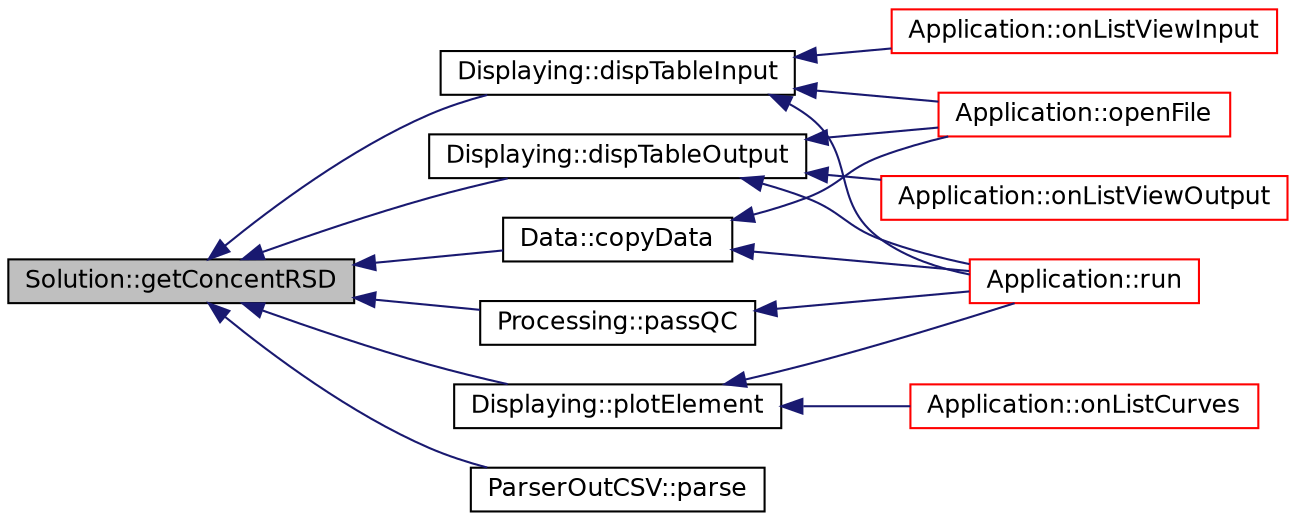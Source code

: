 digraph "Solution::getConcentRSD"
{
 // INTERACTIVE_SVG=YES
  edge [fontname="Helvetica",fontsize="12",labelfontname="Helvetica",labelfontsize="12"];
  node [fontname="Helvetica",fontsize="12",shape=record];
  rankdir="LR";
  Node1 [label="Solution::getConcentRSD",height=0.2,width=0.4,color="black", fillcolor="grey75", style="filled" fontcolor="black"];
  Node1 -> Node2 [dir="back",color="midnightblue",fontsize="12",style="solid",fontname="Helvetica"];
  Node2 [label="Data::copyData",height=0.2,width=0.4,color="black", fillcolor="white", style="filled",URL="$a00002.html#a6fc1d983c7fa16eebd0d0b12cb505a30",tooltip="Copies data contain from the given parameter. "];
  Node2 -> Node3 [dir="back",color="midnightblue",fontsize="12",style="solid",fontname="Helvetica"];
  Node3 [label="Application::run",height=0.2,width=0.4,color="red", fillcolor="white", style="filled",URL="$a00001.html#a68965449404743bf1add056784d6cf81",tooltip="Slot of clicking on proceed button. "];
  Node2 -> Node4 [dir="back",color="midnightblue",fontsize="12",style="solid",fontname="Helvetica"];
  Node4 [label="Application::openFile",height=0.2,width=0.4,color="red", fillcolor="white", style="filled",URL="$a00001.html#ab7f9356b1eaa23c179500675d92a49d5",tooltip="Slot of clicking on open data file button. "];
  Node1 -> Node5 [dir="back",color="midnightblue",fontsize="12",style="solid",fontname="Helvetica"];
  Node5 [label="Displaying::dispTableInput",height=0.2,width=0.4,color="black", fillcolor="white", style="filled",URL="$a00003.html#a30730fad4ea063bd1a253de59a279ecc",tooltip="displays input data on the input Table "];
  Node5 -> Node6 [dir="back",color="midnightblue",fontsize="12",style="solid",fontname="Helvetica"];
  Node6 [label="Application::onListViewInput",height=0.2,width=0.4,color="red", fillcolor="white", style="filled",URL="$a00001.html#a046e614292cb3c01bf90568dbde70d0c",tooltip="Slot of clicking on Solutions list in input data view. "];
  Node5 -> Node3 [dir="back",color="midnightblue",fontsize="12",style="solid",fontname="Helvetica"];
  Node5 -> Node4 [dir="back",color="midnightblue",fontsize="12",style="solid",fontname="Helvetica"];
  Node1 -> Node7 [dir="back",color="midnightblue",fontsize="12",style="solid",fontname="Helvetica"];
  Node7 [label="Displaying::dispTableOutput",height=0.2,width=0.4,color="black", fillcolor="white", style="filled",URL="$a00003.html#a773c819165ab712b4fd073ddddcd8695",tooltip="display output data on the output Table "];
  Node7 -> Node8 [dir="back",color="midnightblue",fontsize="12",style="solid",fontname="Helvetica"];
  Node8 [label="Application::onListViewOutput",height=0.2,width=0.4,color="red", fillcolor="white", style="filled",URL="$a00001.html#a8123f70b34dd0f69ba8ba756e23c0ce0",tooltip="Slot of clicking on Solutions list in output data view. "];
  Node7 -> Node3 [dir="back",color="midnightblue",fontsize="12",style="solid",fontname="Helvetica"];
  Node7 -> Node4 [dir="back",color="midnightblue",fontsize="12",style="solid",fontname="Helvetica"];
  Node1 -> Node9 [dir="back",color="midnightblue",fontsize="12",style="solid",fontname="Helvetica"];
  Node9 [label="Displaying::plotElement",height=0.2,width=0.4,color="black", fillcolor="white", style="filled",URL="$a00003.html#a2eb8d02c398ddd7708260ec230ceafcc",tooltip="Plots Calibration curves. "];
  Node9 -> Node10 [dir="back",color="midnightblue",fontsize="12",style="solid",fontname="Helvetica"];
  Node10 [label="Application::onListCurves",height=0.2,width=0.4,color="red", fillcolor="white", style="filled",URL="$a00001.html#a4c314b290d0ecc615133d5bf6799b710",tooltip="Slot of clicking on Elements list in Calibration curve view. "];
  Node9 -> Node3 [dir="back",color="midnightblue",fontsize="12",style="solid",fontname="Helvetica"];
  Node1 -> Node11 [dir="back",color="midnightblue",fontsize="12",style="solid",fontname="Helvetica"];
  Node11 [label="ParserOutCSV::parse",height=0.2,width=0.4,color="black", fillcolor="white", style="filled",URL="$a00010.html#aac066ac6d6c2c4d2391343af917c92b4",tooltip="Parsing Function. "];
  Node1 -> Node12 [dir="back",color="midnightblue",fontsize="12",style="solid",fontname="Helvetica"];
  Node12 [label="Processing::passQC",height=0.2,width=0.4,color="black", fillcolor="white", style="filled",URL="$a00011.html#a092b32603577be8f4482f2d5d5f7ff30",tooltip="Quality control after data processing. "];
  Node12 -> Node3 [dir="back",color="midnightblue",fontsize="12",style="solid",fontname="Helvetica"];
}
